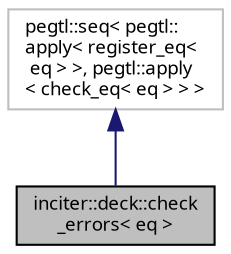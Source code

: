 digraph "inciter::deck::check_errors&lt; eq &gt;"
{
 // INTERACTIVE_SVG=YES
  bgcolor="transparent";
  edge [fontname="sans-serif",fontsize="9",labelfontname="sans-serif",labelfontsize="9"];
  node [fontname="sans-serif",fontsize="9",shape=record];
  Node1 [label="inciter::deck::check\l_errors\< eq \>",height=0.2,width=0.4,color="black", fillcolor="grey75", style="filled", fontcolor="black"];
  Node2 -> Node1 [dir="back",color="midnightblue",fontsize="9",style="solid",fontname="sans-serif"];
  Node2 [label="pegtl::seq\< pegtl::\lapply\< register_eq\<\l eq \> \>, pegtl::apply\l\< check_eq\< eq \> \> \>",height=0.2,width=0.4,color="grey75"];
}
